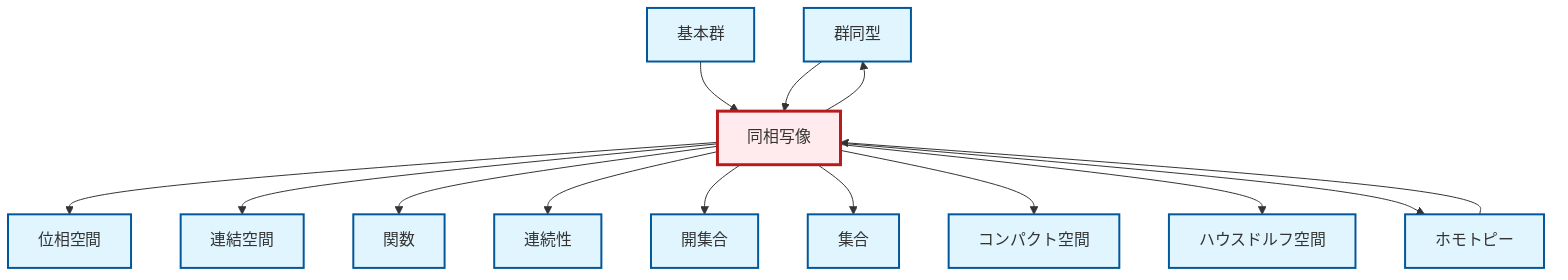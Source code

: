 graph TD
    classDef definition fill:#e1f5fe,stroke:#01579b,stroke-width:2px
    classDef theorem fill:#f3e5f5,stroke:#4a148c,stroke-width:2px
    classDef axiom fill:#fff3e0,stroke:#e65100,stroke-width:2px
    classDef example fill:#e8f5e9,stroke:#1b5e20,stroke-width:2px
    classDef current fill:#ffebee,stroke:#b71c1c,stroke-width:3px
    def-isomorphism["群同型"]:::definition
    def-compact["コンパクト空間"]:::definition
    def-continuity["連続性"]:::definition
    def-fundamental-group["基本群"]:::definition
    def-open-set["開集合"]:::definition
    def-homotopy["ホモトピー"]:::definition
    def-set["集合"]:::definition
    def-hausdorff["ハウスドルフ空間"]:::definition
    def-connected["連結空間"]:::definition
    def-function["関数"]:::definition
    def-topological-space["位相空間"]:::definition
    def-homeomorphism["同相写像"]:::definition
    def-homeomorphism --> def-topological-space
    def-homotopy --> def-homeomorphism
    def-homeomorphism --> def-connected
    def-homeomorphism --> def-function
    def-homeomorphism --> def-continuity
    def-homeomorphism --> def-open-set
    def-homeomorphism --> def-set
    def-fundamental-group --> def-homeomorphism
    def-homeomorphism --> def-compact
    def-isomorphism --> def-homeomorphism
    def-homeomorphism --> def-hausdorff
    def-homeomorphism --> def-isomorphism
    def-homeomorphism --> def-homotopy
    class def-homeomorphism current